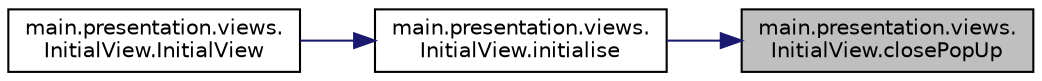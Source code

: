 digraph "main.presentation.views.InitialView.closePopUp"
{
 // INTERACTIVE_SVG=YES
 // LATEX_PDF_SIZE
  edge [fontname="Helvetica",fontsize="10",labelfontname="Helvetica",labelfontsize="10"];
  node [fontname="Helvetica",fontsize="10",shape=record];
  rankdir="RL";
  Node1 [label="main.presentation.views.\lInitialView.closePopUp",height=0.2,width=0.4,color="black", fillcolor="grey75", style="filled", fontcolor="black",tooltip=" "];
  Node1 -> Node2 [dir="back",color="midnightblue",fontsize="10",style="solid",fontname="Helvetica"];
  Node2 [label="main.presentation.views.\lInitialView.initialise",height=0.2,width=0.4,color="black", fillcolor="white", style="filled",URL="$classmain_1_1presentation_1_1views_1_1InitialView.html#a97b4e66d849d8be4a74db29e7c8ff751",tooltip=" "];
  Node2 -> Node3 [dir="back",color="midnightblue",fontsize="10",style="solid",fontname="Helvetica"];
  Node3 [label="main.presentation.views.\lInitialView.InitialView",height=0.2,width=0.4,color="black", fillcolor="white", style="filled",URL="$classmain_1_1presentation_1_1views_1_1InitialView.html#a75b65165433ddf24f619d923077bb31b",tooltip=" "];
}
